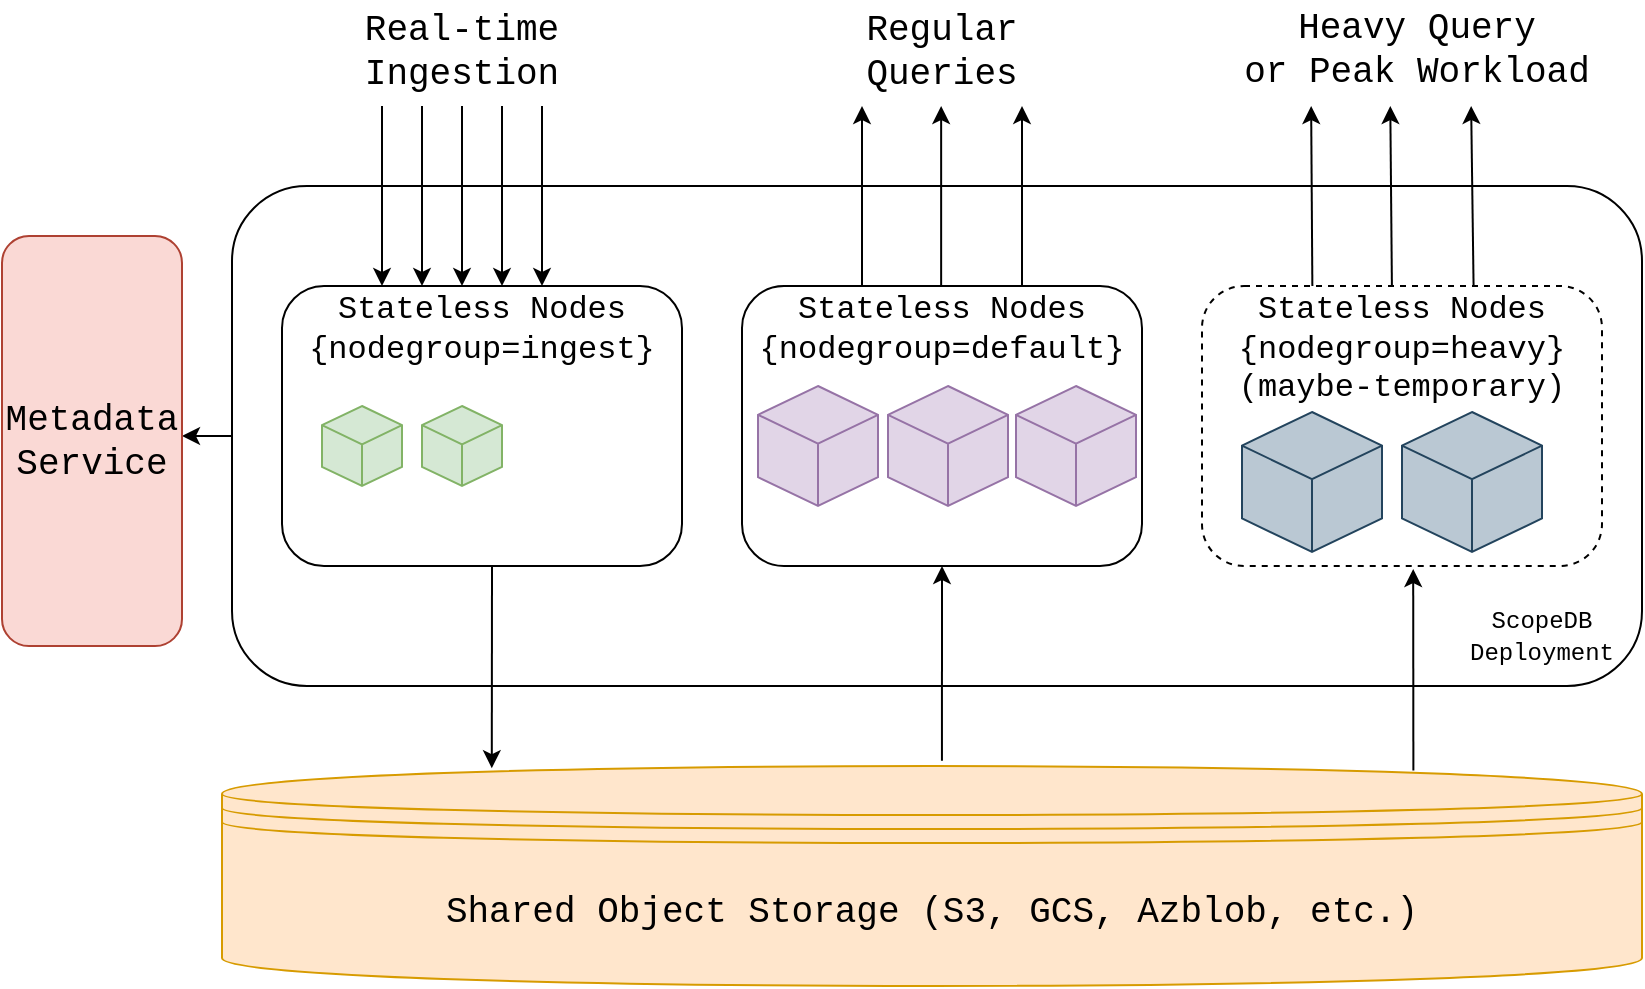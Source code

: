 <mxfile version="26.0.4">
  <diagram name="Page-1" id="8C9S0IxvHHdKrK2HZV7g">
    <mxGraphModel dx="1242" dy="878" grid="1" gridSize="10" guides="1" tooltips="1" connect="1" arrows="1" fold="1" page="1" pageScale="1" pageWidth="850" pageHeight="1100" math="0" shadow="0">
      <root>
        <mxCell id="0" />
        <mxCell id="1" parent="0" />
        <mxCell id="ZRBsYQfXwdnTBhV-KQMS-2" style="edgeStyle=orthogonalEdgeStyle;rounded=0;orthogonalLoop=1;jettySize=auto;html=1;" parent="1" source="6Ooo95uhIpiJM5B1U0vj-14" edge="1">
          <mxGeometry relative="1" as="geometry">
            <mxPoint x="100" y="445" as="targetPoint" />
          </mxGeometry>
        </mxCell>
        <mxCell id="6Ooo95uhIpiJM5B1U0vj-14" value="" style="rounded=1;whiteSpace=wrap;html=1;" parent="1" vertex="1">
          <mxGeometry x="125" y="320" width="705" height="250" as="geometry" />
        </mxCell>
        <mxCell id="6Ooo95uhIpiJM5B1U0vj-15" value="&lt;span style=&quot;font-family: &amp;quot;Courier New&amp;quot;; font-size: 18px;&quot;&gt;Shared Object Storage (S3, GCS, Azblob, etc.)&lt;/span&gt;" style="shape=datastore;whiteSpace=wrap;html=1;fillColor=#ffe6cc;strokeColor=#d79b00;" parent="1" vertex="1">
          <mxGeometry x="120" y="610" width="710" height="110" as="geometry" />
        </mxCell>
        <mxCell id="6Ooo95uhIpiJM5B1U0vj-19" value="" style="endArrow=classic;html=1;rounded=0;entryX=0.19;entryY=0.01;entryDx=0;entryDy=0;entryPerimeter=0;exitX=0.5;exitY=1;exitDx=0;exitDy=0;strokeWidth=1;" parent="1" target="6Ooo95uhIpiJM5B1U0vj-15" edge="1">
          <mxGeometry width="50" height="50" relative="1" as="geometry">
            <mxPoint x="255" y="510" as="sourcePoint" />
            <mxPoint x="48" y="455" as="targetPoint" />
          </mxGeometry>
        </mxCell>
        <mxCell id="6Ooo95uhIpiJM5B1U0vj-20" value="" style="endArrow=classic;html=1;rounded=0;strokeWidth=1;entryX=0.5;entryY=1;entryDx=0;entryDy=0;exitX=0.507;exitY=-0.024;exitDx=0;exitDy=0;exitPerimeter=0;" parent="1" source="6Ooo95uhIpiJM5B1U0vj-15" target="dBSBBZC7uQuAuKR4RpET-7" edge="1">
          <mxGeometry width="50" height="50" relative="1" as="geometry">
            <mxPoint x="477.08" y="610" as="sourcePoint" />
            <mxPoint x="477.08" y="520" as="targetPoint" />
          </mxGeometry>
        </mxCell>
        <mxCell id="6Ooo95uhIpiJM5B1U0vj-21" value="" style="endArrow=classic;html=1;rounded=0;strokeWidth=1;entryX=0.528;entryY=1.011;entryDx=0;entryDy=0;exitX=0.839;exitY=0.021;exitDx=0;exitDy=0;exitPerimeter=0;entryPerimeter=0;" parent="1" source="6Ooo95uhIpiJM5B1U0vj-15" target="dBSBBZC7uQuAuKR4RpET-12" edge="1">
          <mxGeometry width="50" height="50" relative="1" as="geometry">
            <mxPoint x="500" y="620" as="sourcePoint" />
            <mxPoint x="715" y="505" as="targetPoint" />
          </mxGeometry>
        </mxCell>
        <mxCell id="6Ooo95uhIpiJM5B1U0vj-22" value="" style="endArrow=classic;html=1;rounded=0;entryX=0.25;entryY=0;entryDx=0;entryDy=0;" parent="1" edge="1">
          <mxGeometry width="50" height="50" relative="1" as="geometry">
            <mxPoint x="200" y="280" as="sourcePoint" />
            <mxPoint x="200" y="370" as="targetPoint" />
          </mxGeometry>
        </mxCell>
        <mxCell id="6Ooo95uhIpiJM5B1U0vj-23" value="" style="endArrow=classic;html=1;rounded=0;entryX=0.25;entryY=0;entryDx=0;entryDy=0;" parent="1" edge="1">
          <mxGeometry width="50" height="50" relative="1" as="geometry">
            <mxPoint x="240" y="280" as="sourcePoint" />
            <mxPoint x="240" y="370" as="targetPoint" />
          </mxGeometry>
        </mxCell>
        <mxCell id="6Ooo95uhIpiJM5B1U0vj-24" value="" style="endArrow=classic;html=1;rounded=0;entryX=0.25;entryY=0;entryDx=0;entryDy=0;" parent="1" edge="1">
          <mxGeometry width="50" height="50" relative="1" as="geometry">
            <mxPoint x="280" y="280" as="sourcePoint" />
            <mxPoint x="280" y="370" as="targetPoint" />
          </mxGeometry>
        </mxCell>
        <mxCell id="6Ooo95uhIpiJM5B1U0vj-25" value="&lt;font face=&quot;Courier New&quot; style=&quot;font-size: 18px;&quot;&gt;Real-time Ingestion&lt;/font&gt;" style="text;html=1;align=center;verticalAlign=middle;whiteSpace=wrap;rounded=0;" parent="1" vertex="1">
          <mxGeometry x="170" y="228" width="140" height="50" as="geometry" />
        </mxCell>
        <mxCell id="6Ooo95uhIpiJM5B1U0vj-26" value="&lt;font face=&quot;Courier New&quot; style=&quot;font-size: 18px;&quot;&gt;Regular Queries&lt;/font&gt;" style="text;html=1;align=center;verticalAlign=middle;whiteSpace=wrap;rounded=0;" parent="1" vertex="1">
          <mxGeometry x="410" y="228" width="140" height="50" as="geometry" />
        </mxCell>
        <mxCell id="6Ooo95uhIpiJM5B1U0vj-27" value="" style="endArrow=classic;html=1;rounded=0;entryX=0.25;entryY=0;entryDx=0;entryDy=0;" parent="1" edge="1">
          <mxGeometry width="50" height="50" relative="1" as="geometry">
            <mxPoint x="440" y="370" as="sourcePoint" />
            <mxPoint x="440" y="280" as="targetPoint" />
          </mxGeometry>
        </mxCell>
        <mxCell id="6Ooo95uhIpiJM5B1U0vj-28" value="" style="endArrow=classic;html=1;rounded=0;entryX=0.25;entryY=0;entryDx=0;entryDy=0;" parent="1" edge="1">
          <mxGeometry width="50" height="50" relative="1" as="geometry">
            <mxPoint x="479.57" y="370" as="sourcePoint" />
            <mxPoint x="479.57" y="280" as="targetPoint" />
          </mxGeometry>
        </mxCell>
        <mxCell id="6Ooo95uhIpiJM5B1U0vj-29" value="" style="endArrow=classic;html=1;rounded=0;entryX=0.25;entryY=0;entryDx=0;entryDy=0;" parent="1" edge="1">
          <mxGeometry width="50" height="50" relative="1" as="geometry">
            <mxPoint x="520" y="370" as="sourcePoint" />
            <mxPoint x="520" y="280" as="targetPoint" />
          </mxGeometry>
        </mxCell>
        <mxCell id="6Ooo95uhIpiJM5B1U0vj-30" value="&lt;font face=&quot;Courier New&quot;&gt;&lt;span style=&quot;font-size: 18px;&quot;&gt;Heavy Query&lt;/span&gt;&lt;/font&gt;&lt;div&gt;&lt;font face=&quot;Courier New&quot;&gt;&lt;span style=&quot;font-size: 18px;&quot;&gt;or Peak Workload&lt;/span&gt;&lt;/font&gt;&lt;/div&gt;" style="text;html=1;align=center;verticalAlign=middle;whiteSpace=wrap;rounded=0;" parent="1" vertex="1">
          <mxGeometry x="630" y="227" width="175" height="50" as="geometry" />
        </mxCell>
        <mxCell id="6Ooo95uhIpiJM5B1U0vj-31" value="" style="endArrow=classic;html=1;rounded=0;entryX=0.25;entryY=0;entryDx=0;entryDy=0;exitX=0.279;exitY=0.008;exitDx=0;exitDy=0;exitPerimeter=0;" parent="1" edge="1">
          <mxGeometry width="50" height="50" relative="1" as="geometry">
            <mxPoint x="665.22" y="375.96" as="sourcePoint" />
            <mxPoint x="664.57" y="280" as="targetPoint" />
          </mxGeometry>
        </mxCell>
        <mxCell id="6Ooo95uhIpiJM5B1U0vj-32" value="" style="endArrow=classic;html=1;rounded=0;entryX=0.25;entryY=0;entryDx=0;entryDy=0;exitX=0.5;exitY=0;exitDx=0;exitDy=0;" parent="1" edge="1">
          <mxGeometry width="50" height="50" relative="1" as="geometry">
            <mxPoint x="705" y="375" as="sourcePoint" />
            <mxPoint x="704.14" y="280" as="targetPoint" />
          </mxGeometry>
        </mxCell>
        <mxCell id="6Ooo95uhIpiJM5B1U0vj-33" value="" style="endArrow=classic;html=1;rounded=0;entryX=0.25;entryY=0;entryDx=0;entryDy=0;exitX=0.727;exitY=0.003;exitDx=0;exitDy=0;exitPerimeter=0;" parent="1" edge="1">
          <mxGeometry width="50" height="50" relative="1" as="geometry">
            <mxPoint x="745.86" y="375.36" as="sourcePoint" />
            <mxPoint x="744.57" y="280" as="targetPoint" />
          </mxGeometry>
        </mxCell>
        <mxCell id="ZRBsYQfXwdnTBhV-KQMS-1" value="&lt;font style=&quot;font-size: 18px;&quot; face=&quot;Courier New&quot;&gt;Metadata&lt;/font&gt;&lt;div&gt;&lt;font style=&quot;font-size: 18px;&quot; face=&quot;Courier New&quot;&gt;&lt;span style=&quot;background-color: transparent; color: light-dark(rgb(0, 0, 0), rgb(255, 255, 255));&quot;&gt;Service&lt;/span&gt;&lt;/font&gt;&lt;/div&gt;" style="rounded=1;whiteSpace=wrap;html=1;fillColor=#fad9d5;strokeColor=#ae4132;" parent="1" vertex="1">
          <mxGeometry x="10" y="345" width="90" height="205" as="geometry" />
        </mxCell>
        <mxCell id="ZRBsYQfXwdnTBhV-KQMS-3" value="&lt;font face=&quot;Courier New&quot;&gt;ScopeDB&lt;/font&gt;&lt;div&gt;&lt;font face=&quot;Courier New&quot;&gt;Deployment&lt;/font&gt;&lt;/div&gt;" style="text;html=1;align=center;verticalAlign=middle;whiteSpace=wrap;rounded=0;" parent="1" vertex="1">
          <mxGeometry x="750" y="530" width="60" height="30" as="geometry" />
        </mxCell>
        <mxCell id="dBSBBZC7uQuAuKR4RpET-2" value="&lt;font face=&quot;Courier New&quot; style=&quot;font-size: 16px;&quot;&gt;Stateless Nodes&lt;/font&gt;&lt;div&gt;&lt;font face=&quot;Courier New&quot; style=&quot;font-size: 16px;&quot;&gt;{nodegroup=ingest}&lt;/font&gt;&lt;/div&gt;&lt;div&gt;&lt;font face=&quot;Courier New&quot; style=&quot;font-size: 16px;&quot;&gt;&lt;br&gt;&lt;/font&gt;&lt;/div&gt;&lt;div&gt;&lt;font face=&quot;Courier New&quot; style=&quot;font-size: 16px;&quot;&gt;&lt;br&gt;&lt;/font&gt;&lt;/div&gt;&lt;div&gt;&lt;font face=&quot;Courier New&quot; style=&quot;font-size: 16px;&quot;&gt;&lt;br&gt;&lt;/font&gt;&lt;/div&gt;&lt;div&gt;&lt;font face=&quot;Courier New&quot; style=&quot;font-size: 16px;&quot;&gt;&lt;br&gt;&lt;/font&gt;&lt;/div&gt;&lt;div&gt;&lt;font face=&quot;Courier New&quot; style=&quot;font-size: 16px;&quot;&gt;&lt;br&gt;&lt;/font&gt;&lt;/div&gt;" style="rounded=1;whiteSpace=wrap;html=1;" parent="1" vertex="1">
          <mxGeometry x="150" y="370" width="200" height="140" as="geometry" />
        </mxCell>
        <mxCell id="dBSBBZC7uQuAuKR4RpET-3" value="" style="endArrow=classic;html=1;rounded=0;entryX=0.25;entryY=0;entryDx=0;entryDy=0;" parent="1" edge="1">
          <mxGeometry width="50" height="50" relative="1" as="geometry">
            <mxPoint x="220" y="280" as="sourcePoint" />
            <mxPoint x="220" y="370" as="targetPoint" />
          </mxGeometry>
        </mxCell>
        <mxCell id="dBSBBZC7uQuAuKR4RpET-4" value="" style="endArrow=classic;html=1;rounded=0;entryX=0.25;entryY=0;entryDx=0;entryDy=0;" parent="1" edge="1">
          <mxGeometry width="50" height="50" relative="1" as="geometry">
            <mxPoint x="260" y="280" as="sourcePoint" />
            <mxPoint x="260" y="370" as="targetPoint" />
          </mxGeometry>
        </mxCell>
        <mxCell id="dBSBBZC7uQuAuKR4RpET-5" value="" style="html=1;whiteSpace=wrap;shape=isoCube2;backgroundOutline=1;isoAngle=15;fillColor=#d5e8d4;strokeColor=#82b366;" parent="1" vertex="1">
          <mxGeometry x="170" y="430" width="40" height="40" as="geometry" />
        </mxCell>
        <mxCell id="dBSBBZC7uQuAuKR4RpET-6" value="" style="html=1;whiteSpace=wrap;shape=isoCube2;backgroundOutline=1;isoAngle=15;fillColor=#d5e8d4;strokeColor=#82b366;" parent="1" vertex="1">
          <mxGeometry x="220" y="430" width="40" height="40" as="geometry" />
        </mxCell>
        <mxCell id="dBSBBZC7uQuAuKR4RpET-7" value="&lt;font face=&quot;Courier New&quot; style=&quot;font-size: 16px;&quot;&gt;Stateless Nodes&lt;/font&gt;&lt;div&gt;&lt;font face=&quot;Courier New&quot; style=&quot;font-size: 16px;&quot;&gt;{nodegroup=default}&lt;/font&gt;&lt;/div&gt;&lt;div&gt;&lt;font face=&quot;Courier New&quot; style=&quot;font-size: 16px;&quot;&gt;&lt;br&gt;&lt;/font&gt;&lt;/div&gt;&lt;div&gt;&lt;font face=&quot;Courier New&quot; style=&quot;font-size: 16px;&quot;&gt;&lt;br&gt;&lt;/font&gt;&lt;/div&gt;&lt;div&gt;&lt;font face=&quot;Courier New&quot; style=&quot;font-size: 16px;&quot;&gt;&lt;br&gt;&lt;/font&gt;&lt;/div&gt;&lt;div&gt;&lt;font face=&quot;Courier New&quot; style=&quot;font-size: 16px;&quot;&gt;&lt;br&gt;&lt;/font&gt;&lt;/div&gt;&lt;div&gt;&lt;font face=&quot;Courier New&quot; style=&quot;font-size: 16px;&quot;&gt;&lt;br&gt;&lt;/font&gt;&lt;/div&gt;" style="rounded=1;whiteSpace=wrap;html=1;" parent="1" vertex="1">
          <mxGeometry x="380" y="370" width="200" height="140" as="geometry" />
        </mxCell>
        <mxCell id="dBSBBZC7uQuAuKR4RpET-8" value="" style="html=1;whiteSpace=wrap;shape=isoCube2;backgroundOutline=1;isoAngle=15;fillColor=#e1d5e7;strokeColor=#9673a6;" parent="1" vertex="1">
          <mxGeometry x="388" y="420" width="60" height="60" as="geometry" />
        </mxCell>
        <mxCell id="dBSBBZC7uQuAuKR4RpET-10" value="" style="html=1;whiteSpace=wrap;shape=isoCube2;backgroundOutline=1;isoAngle=15;fillColor=#e1d5e7;strokeColor=#9673a6;" parent="1" vertex="1">
          <mxGeometry x="453" y="420" width="60" height="60" as="geometry" />
        </mxCell>
        <mxCell id="dBSBBZC7uQuAuKR4RpET-11" value="" style="html=1;whiteSpace=wrap;shape=isoCube2;backgroundOutline=1;isoAngle=15;fillColor=#e1d5e7;strokeColor=#9673a6;" parent="1" vertex="1">
          <mxGeometry x="517" y="420" width="60" height="60" as="geometry" />
        </mxCell>
        <mxCell id="dBSBBZC7uQuAuKR4RpET-12" value="&lt;font face=&quot;Courier New&quot; style=&quot;font-size: 16px;&quot;&gt;Stateless Nodes&lt;/font&gt;&lt;div&gt;&lt;font face=&quot;Courier New&quot; style=&quot;font-size: 16px;&quot;&gt;{nodegroup=heavy}&lt;/font&gt;&lt;/div&gt;&lt;div&gt;&lt;font face=&quot;Courier New&quot; style=&quot;font-size: 16px;&quot;&gt;(maybe-temporary)&lt;/font&gt;&lt;/div&gt;&lt;div&gt;&lt;font face=&quot;Courier New&quot; style=&quot;font-size: 16px;&quot;&gt;&lt;br&gt;&lt;/font&gt;&lt;/div&gt;&lt;div&gt;&lt;font face=&quot;Courier New&quot; style=&quot;font-size: 16px;&quot;&gt;&lt;br&gt;&lt;/font&gt;&lt;/div&gt;&lt;div&gt;&lt;font face=&quot;Courier New&quot; style=&quot;font-size: 16px;&quot;&gt;&lt;br&gt;&lt;/font&gt;&lt;/div&gt;&lt;div&gt;&lt;font face=&quot;Courier New&quot; style=&quot;font-size: 16px;&quot;&gt;&lt;br&gt;&lt;/font&gt;&lt;/div&gt;" style="rounded=1;whiteSpace=wrap;html=1;dashed=1;" parent="1" vertex="1">
          <mxGeometry x="610" y="370" width="200" height="140" as="geometry" />
        </mxCell>
        <mxCell id="dBSBBZC7uQuAuKR4RpET-13" value="" style="html=1;whiteSpace=wrap;shape=isoCube2;backgroundOutline=1;isoAngle=15;fillColor=#bac8d3;strokeColor=#23445d;" parent="1" vertex="1">
          <mxGeometry x="630" y="433" width="70" height="70" as="geometry" />
        </mxCell>
        <mxCell id="dBSBBZC7uQuAuKR4RpET-14" value="" style="html=1;whiteSpace=wrap;shape=isoCube2;backgroundOutline=1;isoAngle=15;fillColor=#bac8d3;strokeColor=#23445d;" parent="1" vertex="1">
          <mxGeometry x="710" y="433" width="70" height="70" as="geometry" />
        </mxCell>
      </root>
    </mxGraphModel>
  </diagram>
</mxfile>
